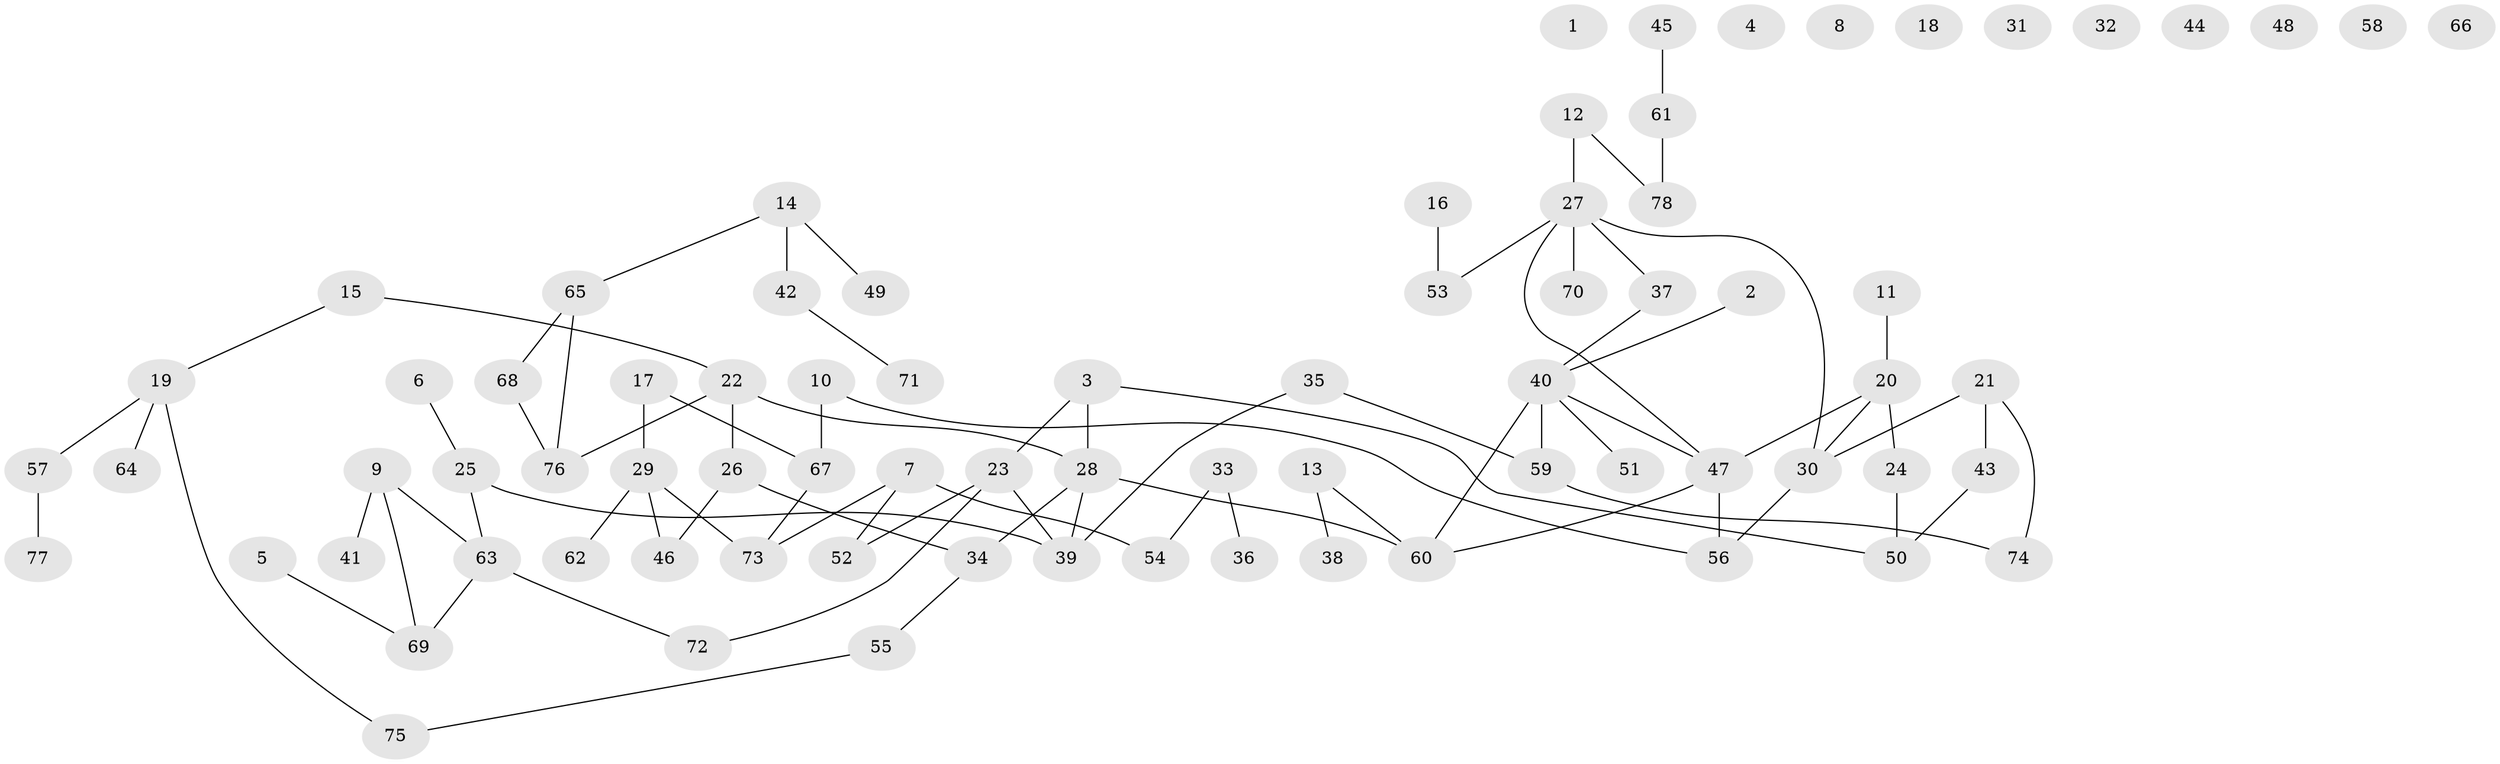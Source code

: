 // coarse degree distribution, {0: 0.24390243902439024, 5: 0.07317073170731707, 8: 0.024390243902439025, 1: 0.24390243902439024, 2: 0.17073170731707318, 4: 0.12195121951219512, 3: 0.07317073170731707, 6: 0.04878048780487805}
// Generated by graph-tools (version 1.1) at 2025/16/03/04/25 18:16:24]
// undirected, 78 vertices, 84 edges
graph export_dot {
graph [start="1"]
  node [color=gray90,style=filled];
  1;
  2;
  3;
  4;
  5;
  6;
  7;
  8;
  9;
  10;
  11;
  12;
  13;
  14;
  15;
  16;
  17;
  18;
  19;
  20;
  21;
  22;
  23;
  24;
  25;
  26;
  27;
  28;
  29;
  30;
  31;
  32;
  33;
  34;
  35;
  36;
  37;
  38;
  39;
  40;
  41;
  42;
  43;
  44;
  45;
  46;
  47;
  48;
  49;
  50;
  51;
  52;
  53;
  54;
  55;
  56;
  57;
  58;
  59;
  60;
  61;
  62;
  63;
  64;
  65;
  66;
  67;
  68;
  69;
  70;
  71;
  72;
  73;
  74;
  75;
  76;
  77;
  78;
  2 -- 40;
  3 -- 23;
  3 -- 28;
  3 -- 50;
  5 -- 69;
  6 -- 25;
  7 -- 52;
  7 -- 54;
  7 -- 73;
  9 -- 41;
  9 -- 63;
  9 -- 69;
  10 -- 56;
  10 -- 67;
  11 -- 20;
  12 -- 27;
  12 -- 78;
  13 -- 38;
  13 -- 60;
  14 -- 42;
  14 -- 49;
  14 -- 65;
  15 -- 19;
  15 -- 22;
  16 -- 53;
  17 -- 29;
  17 -- 67;
  19 -- 57;
  19 -- 64;
  19 -- 75;
  20 -- 24;
  20 -- 30;
  20 -- 47;
  21 -- 30;
  21 -- 43;
  21 -- 74;
  22 -- 26;
  22 -- 28;
  22 -- 76;
  23 -- 39;
  23 -- 52;
  23 -- 72;
  24 -- 50;
  25 -- 39;
  25 -- 63;
  26 -- 34;
  26 -- 46;
  27 -- 30;
  27 -- 37;
  27 -- 47;
  27 -- 53;
  27 -- 70;
  28 -- 34;
  28 -- 39;
  28 -- 60;
  29 -- 46;
  29 -- 62;
  29 -- 73;
  30 -- 56;
  33 -- 36;
  33 -- 54;
  34 -- 55;
  35 -- 39;
  35 -- 59;
  37 -- 40;
  40 -- 47;
  40 -- 51;
  40 -- 59;
  40 -- 60;
  42 -- 71;
  43 -- 50;
  45 -- 61;
  47 -- 56;
  47 -- 60;
  55 -- 75;
  57 -- 77;
  59 -- 74;
  61 -- 78;
  63 -- 69;
  63 -- 72;
  65 -- 68;
  65 -- 76;
  67 -- 73;
  68 -- 76;
}
